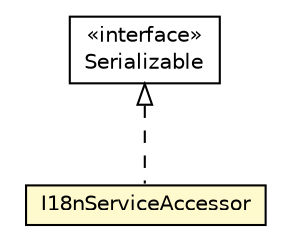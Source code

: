 #!/usr/local/bin/dot
#
# Class diagram 
# Generated by UMLGraph version R5_6_6-8-g8d7759 (http://www.umlgraph.org/)
#

digraph G {
	edge [fontname="Helvetica",fontsize=10,labelfontname="Helvetica",labelfontsize=10];
	node [fontname="Helvetica",fontsize=10,shape=plaintext];
	nodesep=0.25;
	ranksep=0.5;
	// org.dayatang.i18n.support.I18nServiceAccessor
	c56800 [label=<<table title="org.dayatang.i18n.support.I18nServiceAccessor" border="0" cellborder="1" cellspacing="0" cellpadding="2" port="p" bgcolor="lemonChiffon" href="./I18nServiceAccessor.html">
		<tr><td><table border="0" cellspacing="0" cellpadding="1">
<tr><td align="center" balign="center"> I18nServiceAccessor </td></tr>
		</table></td></tr>
		</table>>, URL="./I18nServiceAccessor.html", fontname="Helvetica", fontcolor="black", fontsize=10.0];
	//org.dayatang.i18n.support.I18nServiceAccessor implements java.io.Serializable
	c56884:p -> c56800:p [dir=back,arrowtail=empty,style=dashed];
	// java.io.Serializable
	c56884 [label=<<table title="java.io.Serializable" border="0" cellborder="1" cellspacing="0" cellpadding="2" port="p" href="http://download.oracle.com/javase/7/docs/api/java/io/Serializable.html">
		<tr><td><table border="0" cellspacing="0" cellpadding="1">
<tr><td align="center" balign="center"> &#171;interface&#187; </td></tr>
<tr><td align="center" balign="center"> Serializable </td></tr>
		</table></td></tr>
		</table>>, URL="http://download.oracle.com/javase/7/docs/api/java/io/Serializable.html", fontname="Helvetica", fontcolor="black", fontsize=10.0];
}

